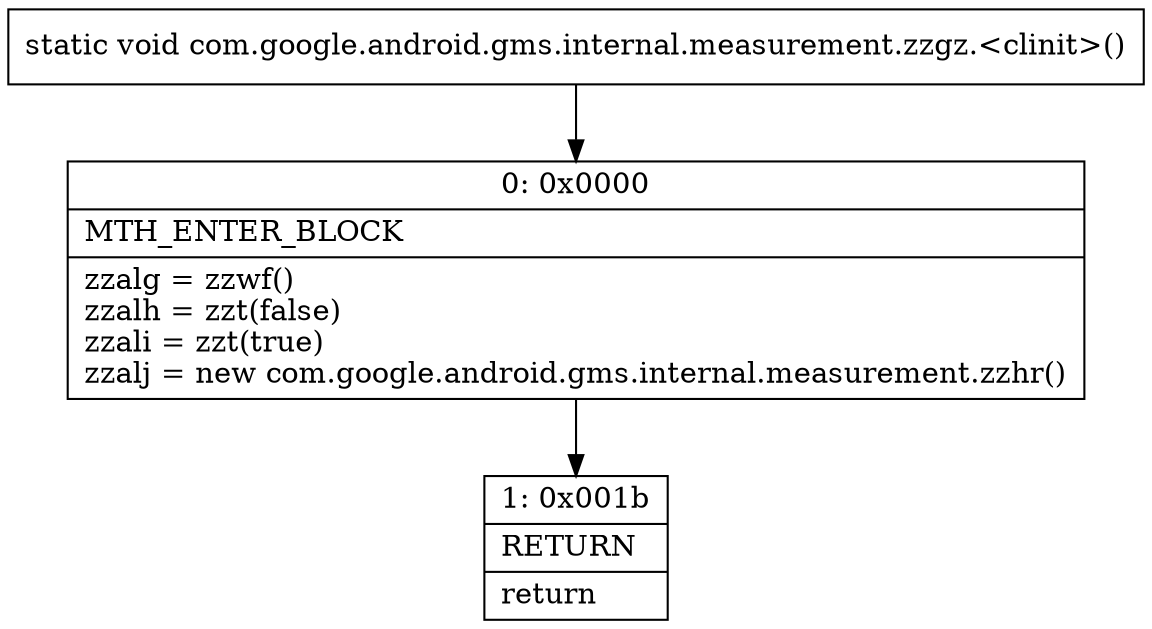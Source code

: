 digraph "CFG forcom.google.android.gms.internal.measurement.zzgz.\<clinit\>()V" {
Node_0 [shape=record,label="{0\:\ 0x0000|MTH_ENTER_BLOCK\l|zzalg = zzwf()\lzzalh = zzt(false)\lzzali = zzt(true)\lzzalj = new com.google.android.gms.internal.measurement.zzhr()\l}"];
Node_1 [shape=record,label="{1\:\ 0x001b|RETURN\l|return\l}"];
MethodNode[shape=record,label="{static void com.google.android.gms.internal.measurement.zzgz.\<clinit\>() }"];
MethodNode -> Node_0;
Node_0 -> Node_1;
}

